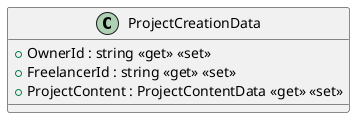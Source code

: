 @startuml
class ProjectCreationData {
    + OwnerId : string <<get>> <<set>>
    + FreelancerId : string <<get>> <<set>>
    + ProjectContent : ProjectContentData <<get>> <<set>>
}
@enduml

